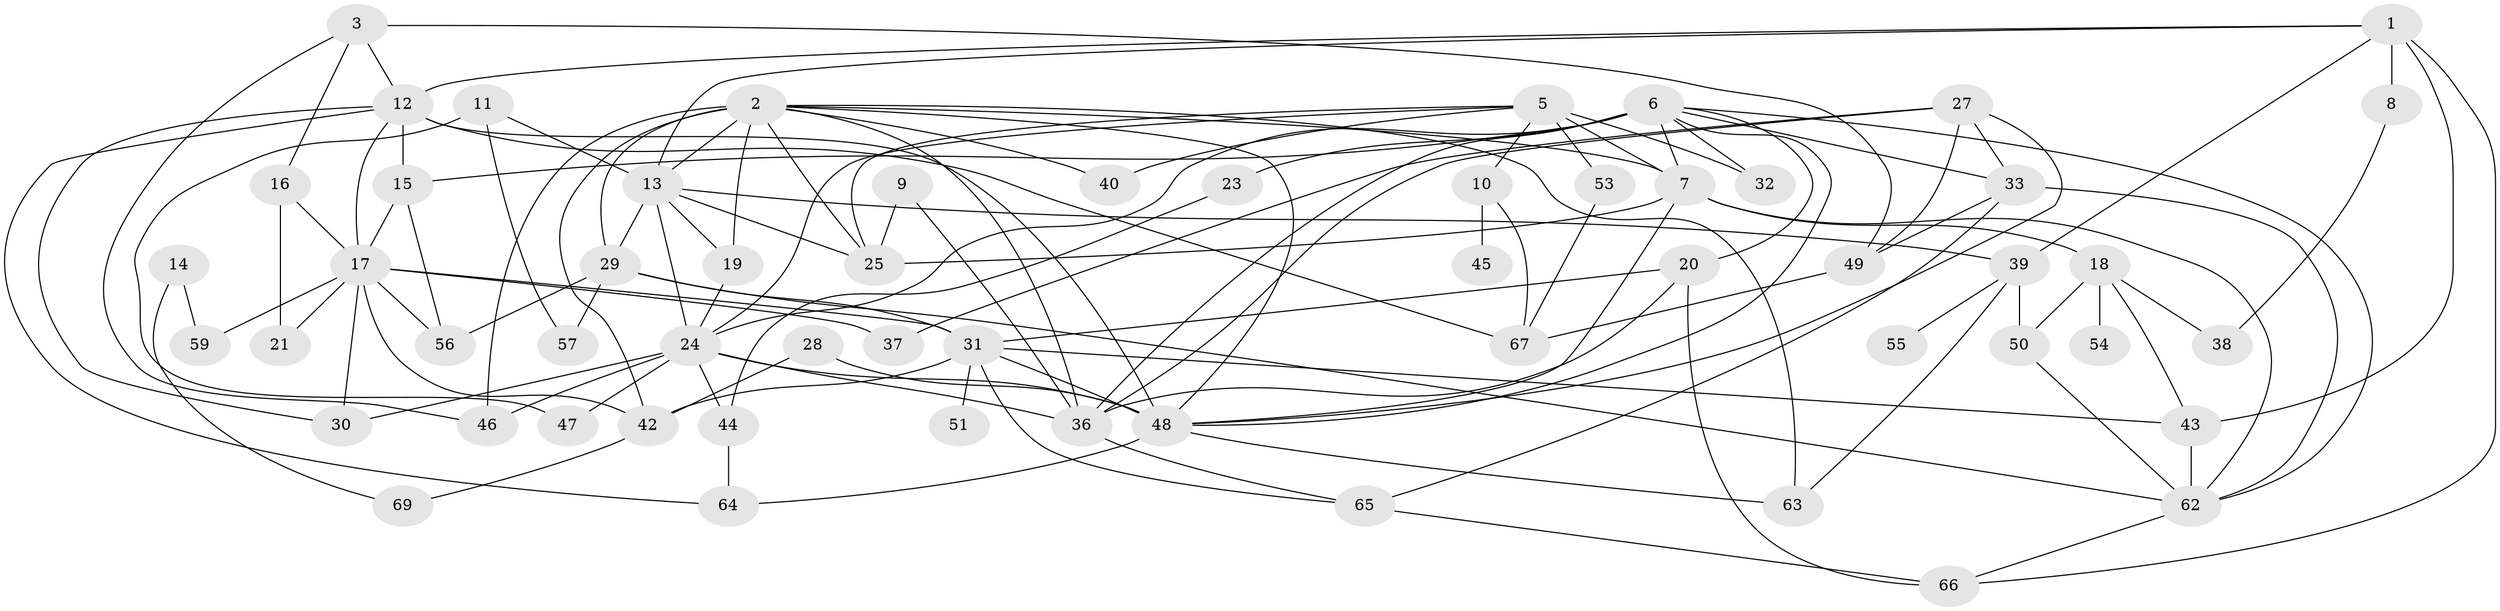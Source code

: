// original degree distribution, {3: 0.21739130434782608, 4: 0.11594202898550725, 1: 0.13768115942028986, 6: 0.043478260869565216, 2: 0.2898550724637681, 5: 0.07971014492753623, 0: 0.07246376811594203, 9: 0.007246376811594203, 7: 0.021739130434782608, 8: 0.014492753623188406}
// Generated by graph-tools (version 1.1) at 2025/33/03/09/25 02:33:52]
// undirected, 58 vertices, 122 edges
graph export_dot {
graph [start="1"]
  node [color=gray90,style=filled];
  1;
  2;
  3;
  5;
  6;
  7;
  8;
  9;
  10;
  11;
  12;
  13;
  14;
  15;
  16;
  17;
  18;
  19;
  20;
  21;
  23;
  24;
  25;
  27;
  28;
  29;
  30;
  31;
  32;
  33;
  36;
  37;
  38;
  39;
  40;
  42;
  43;
  44;
  45;
  46;
  47;
  48;
  49;
  50;
  51;
  53;
  54;
  55;
  56;
  57;
  59;
  62;
  63;
  64;
  65;
  66;
  67;
  69;
  1 -- 8 [weight=1.0];
  1 -- 12 [weight=1.0];
  1 -- 13 [weight=1.0];
  1 -- 39 [weight=1.0];
  1 -- 43 [weight=2.0];
  1 -- 66 [weight=1.0];
  2 -- 7 [weight=1.0];
  2 -- 13 [weight=1.0];
  2 -- 19 [weight=1.0];
  2 -- 25 [weight=1.0];
  2 -- 29 [weight=1.0];
  2 -- 36 [weight=1.0];
  2 -- 40 [weight=1.0];
  2 -- 42 [weight=1.0];
  2 -- 46 [weight=1.0];
  2 -- 48 [weight=1.0];
  2 -- 63 [weight=1.0];
  3 -- 12 [weight=1.0];
  3 -- 16 [weight=1.0];
  3 -- 46 [weight=1.0];
  3 -- 49 [weight=1.0];
  5 -- 7 [weight=1.0];
  5 -- 10 [weight=1.0];
  5 -- 24 [weight=1.0];
  5 -- 25 [weight=1.0];
  5 -- 32 [weight=1.0];
  5 -- 40 [weight=1.0];
  5 -- 53 [weight=2.0];
  6 -- 7 [weight=1.0];
  6 -- 15 [weight=1.0];
  6 -- 20 [weight=1.0];
  6 -- 23 [weight=2.0];
  6 -- 24 [weight=2.0];
  6 -- 32 [weight=1.0];
  6 -- 33 [weight=1.0];
  6 -- 36 [weight=1.0];
  6 -- 48 [weight=1.0];
  6 -- 62 [weight=1.0];
  7 -- 18 [weight=1.0];
  7 -- 25 [weight=1.0];
  7 -- 48 [weight=1.0];
  7 -- 62 [weight=1.0];
  8 -- 38 [weight=1.0];
  9 -- 25 [weight=2.0];
  9 -- 36 [weight=1.0];
  10 -- 45 [weight=1.0];
  10 -- 67 [weight=1.0];
  11 -- 13 [weight=1.0];
  11 -- 47 [weight=1.0];
  11 -- 57 [weight=1.0];
  12 -- 15 [weight=1.0];
  12 -- 17 [weight=1.0];
  12 -- 30 [weight=1.0];
  12 -- 48 [weight=3.0];
  12 -- 64 [weight=1.0];
  12 -- 67 [weight=1.0];
  13 -- 19 [weight=1.0];
  13 -- 24 [weight=2.0];
  13 -- 25 [weight=1.0];
  13 -- 29 [weight=3.0];
  13 -- 39 [weight=1.0];
  14 -- 59 [weight=1.0];
  14 -- 69 [weight=1.0];
  15 -- 17 [weight=1.0];
  15 -- 56 [weight=1.0];
  16 -- 17 [weight=1.0];
  16 -- 21 [weight=1.0];
  17 -- 21 [weight=1.0];
  17 -- 30 [weight=1.0];
  17 -- 31 [weight=1.0];
  17 -- 37 [weight=1.0];
  17 -- 42 [weight=1.0];
  17 -- 56 [weight=2.0];
  17 -- 59 [weight=1.0];
  18 -- 38 [weight=1.0];
  18 -- 43 [weight=1.0];
  18 -- 50 [weight=1.0];
  18 -- 54 [weight=1.0];
  19 -- 24 [weight=1.0];
  20 -- 31 [weight=1.0];
  20 -- 36 [weight=1.0];
  20 -- 66 [weight=1.0];
  23 -- 44 [weight=1.0];
  24 -- 30 [weight=1.0];
  24 -- 36 [weight=2.0];
  24 -- 44 [weight=1.0];
  24 -- 46 [weight=1.0];
  24 -- 47 [weight=1.0];
  24 -- 48 [weight=1.0];
  27 -- 33 [weight=1.0];
  27 -- 36 [weight=1.0];
  27 -- 37 [weight=1.0];
  27 -- 48 [weight=1.0];
  27 -- 49 [weight=3.0];
  28 -- 42 [weight=1.0];
  28 -- 48 [weight=1.0];
  29 -- 31 [weight=1.0];
  29 -- 56 [weight=1.0];
  29 -- 57 [weight=1.0];
  29 -- 62 [weight=1.0];
  31 -- 42 [weight=1.0];
  31 -- 43 [weight=1.0];
  31 -- 48 [weight=1.0];
  31 -- 51 [weight=1.0];
  31 -- 65 [weight=1.0];
  33 -- 49 [weight=1.0];
  33 -- 62 [weight=1.0];
  33 -- 65 [weight=1.0];
  36 -- 65 [weight=1.0];
  39 -- 50 [weight=1.0];
  39 -- 55 [weight=1.0];
  39 -- 63 [weight=1.0];
  42 -- 69 [weight=1.0];
  43 -- 62 [weight=1.0];
  44 -- 64 [weight=1.0];
  48 -- 63 [weight=1.0];
  48 -- 64 [weight=1.0];
  49 -- 67 [weight=1.0];
  50 -- 62 [weight=1.0];
  53 -- 67 [weight=1.0];
  62 -- 66 [weight=1.0];
  65 -- 66 [weight=1.0];
}
